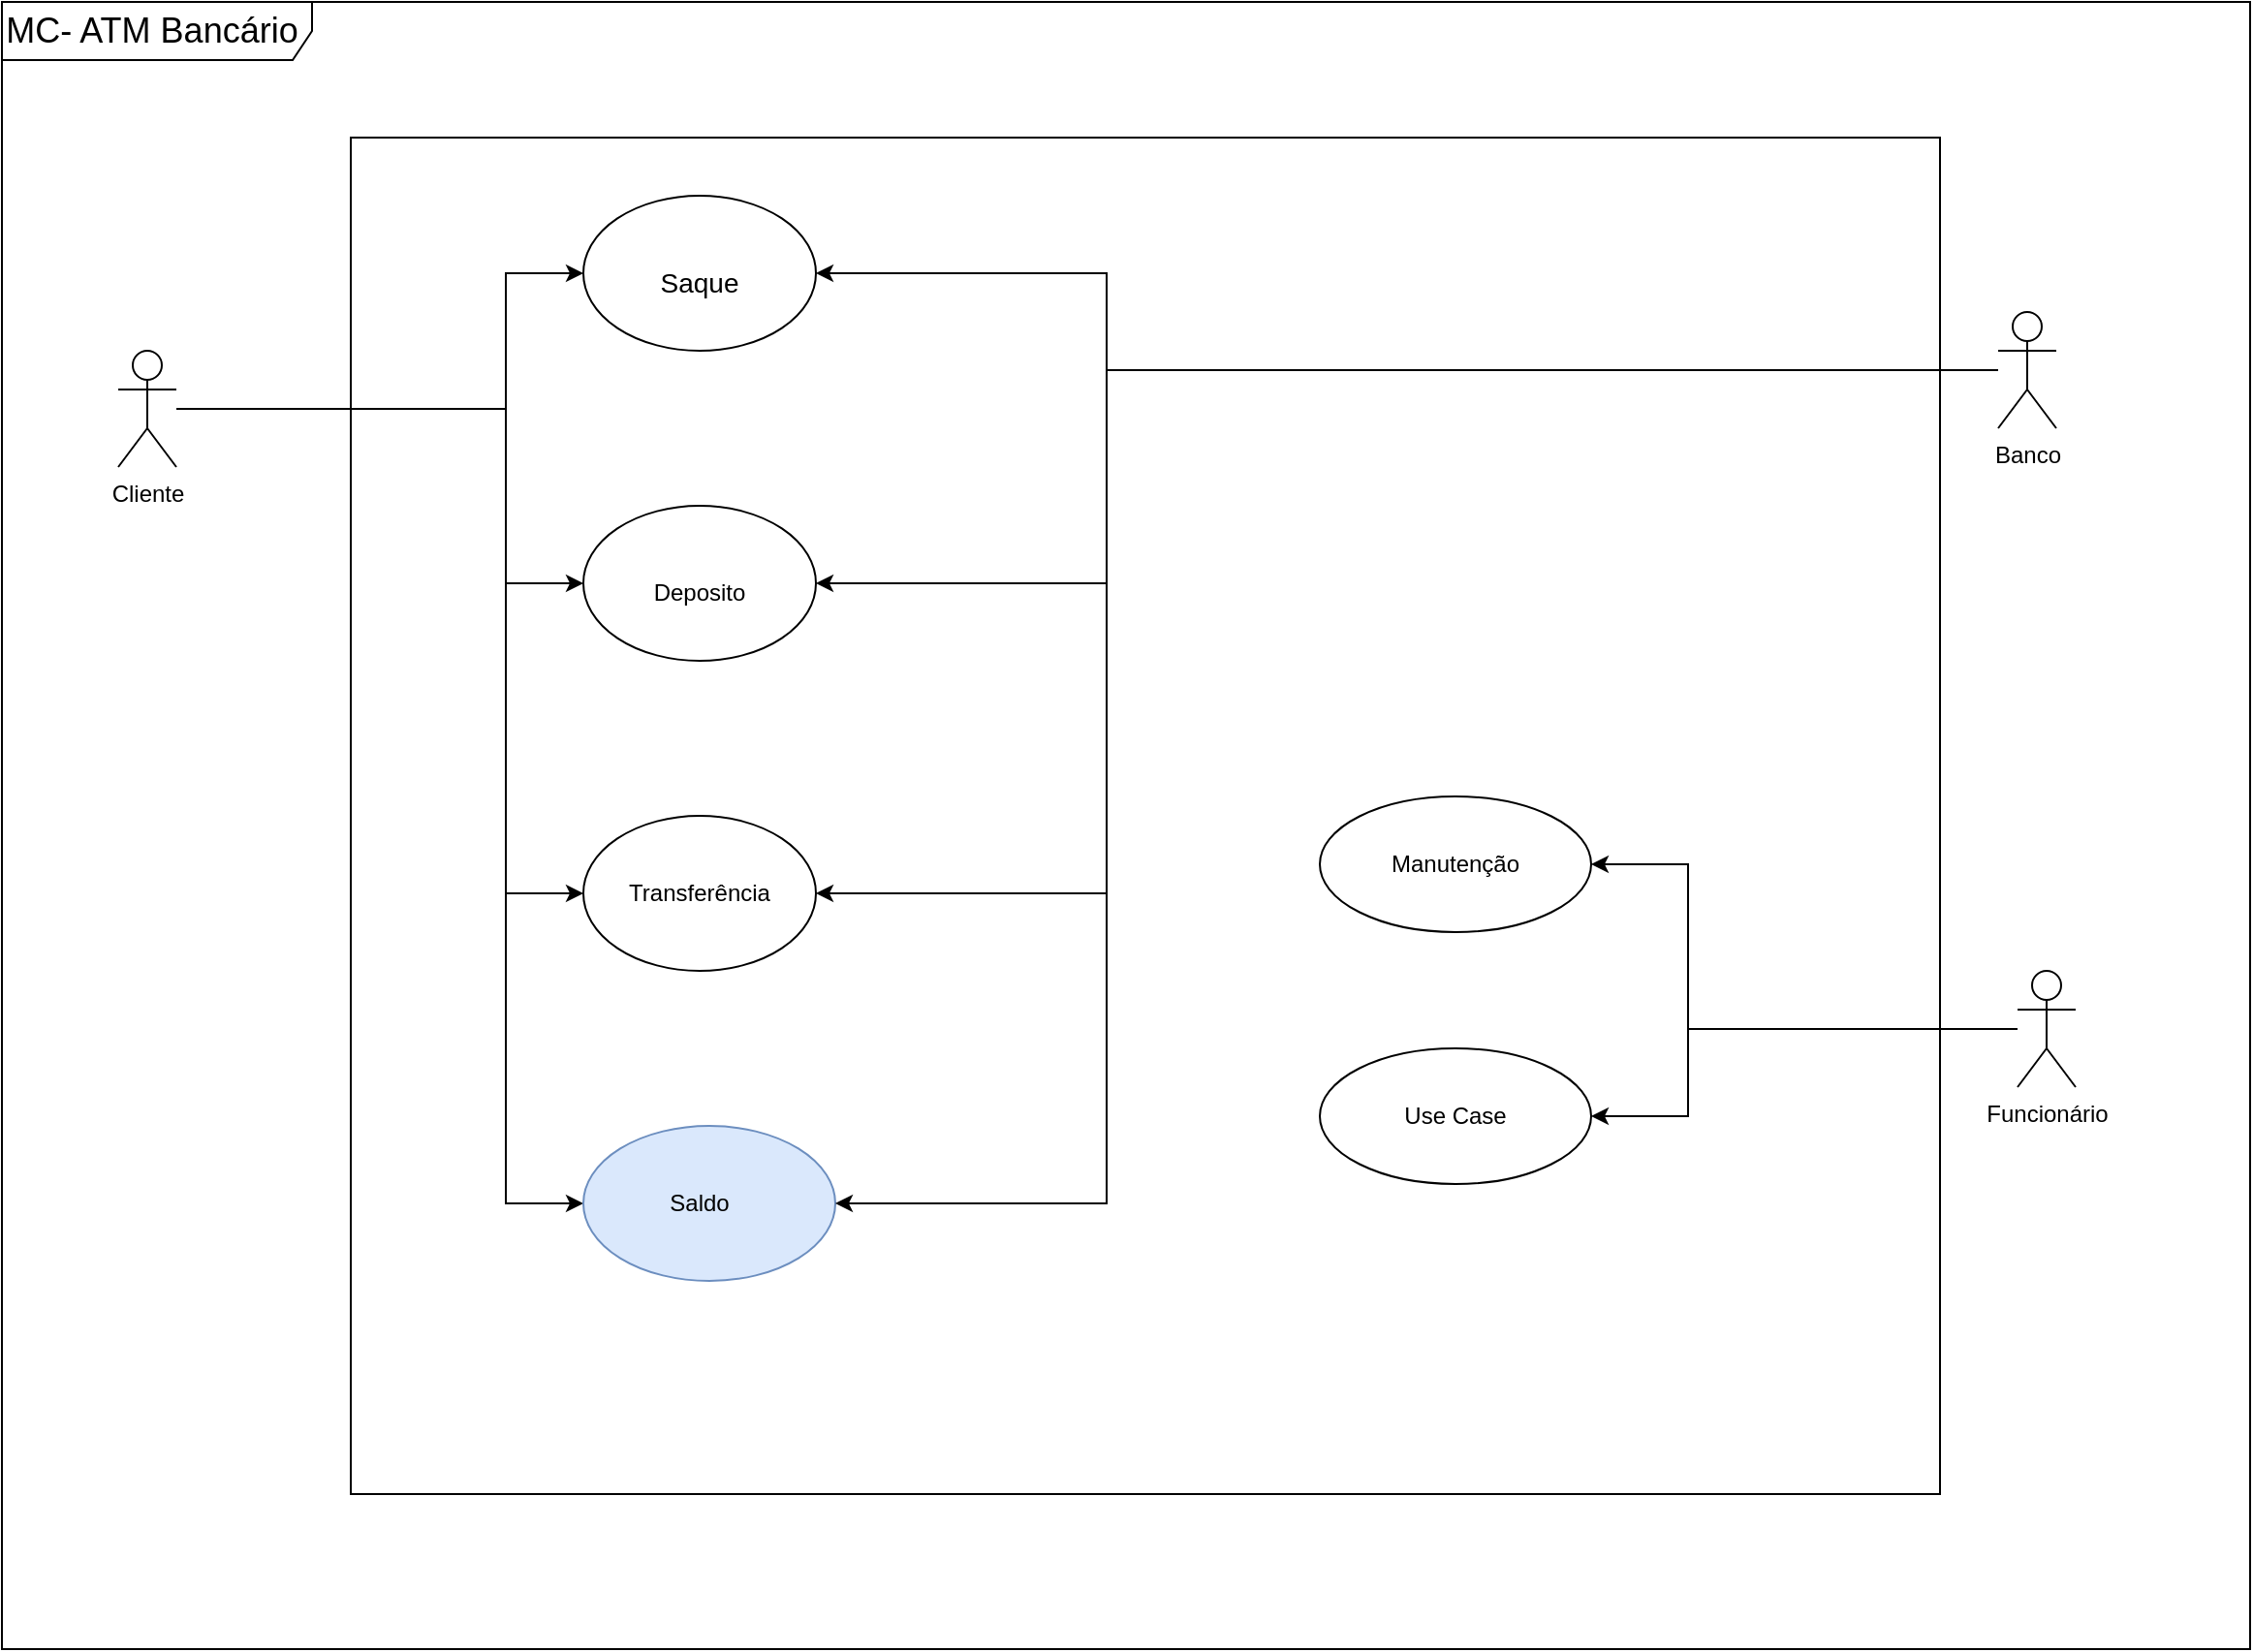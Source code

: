 <mxfile version="13.7.9" type="github">
  <diagram id="3lxpitrI4H_OSX3MgxeZ" name="Page-1">
    <mxGraphModel dx="2485" dy="1283" grid="1" gridSize="10" guides="1" tooltips="1" connect="1" arrows="1" fold="1" page="1" pageScale="1" pageWidth="827" pageHeight="1169" math="0" shadow="0">
      <root>
        <mxCell id="0" />
        <mxCell id="1" parent="0" />
        <mxCell id="06irQFUg_kufGNxPoZZQ-16" value="&lt;font style=&quot;font-size: 18px&quot;&gt;MC- ATM Bancário&amp;nbsp;&lt;/font&gt;" style="shape=umlFrame;whiteSpace=wrap;html=1;width=160;height=30;" vertex="1" parent="1">
          <mxGeometry x="350" y="160" width="1160" height="850" as="geometry" />
        </mxCell>
        <mxCell id="06irQFUg_kufGNxPoZZQ-17" value="" style="html=1;" vertex="1" parent="1">
          <mxGeometry x="530" y="230" width="820" height="700" as="geometry" />
        </mxCell>
        <mxCell id="06irQFUg_kufGNxPoZZQ-18" value="" style="edgeStyle=orthogonalEdgeStyle;rounded=0;orthogonalLoop=1;jettySize=auto;html=1;" edge="1" parent="1" source="06irQFUg_kufGNxPoZZQ-20" target="06irQFUg_kufGNxPoZZQ-21">
          <mxGeometry relative="1" as="geometry">
            <Array as="points">
              <mxPoint x="610" y="370" />
              <mxPoint x="610" y="300" />
            </Array>
          </mxGeometry>
        </mxCell>
        <mxCell id="06irQFUg_kufGNxPoZZQ-41" style="edgeStyle=orthogonalEdgeStyle;rounded=0;orthogonalLoop=1;jettySize=auto;html=1;entryX=0;entryY=0.5;entryDx=0;entryDy=0;" edge="1" parent="1" source="06irQFUg_kufGNxPoZZQ-20" target="06irQFUg_kufGNxPoZZQ-24">
          <mxGeometry relative="1" as="geometry">
            <Array as="points">
              <mxPoint x="610" y="370" />
              <mxPoint x="610" y="460" />
            </Array>
          </mxGeometry>
        </mxCell>
        <mxCell id="06irQFUg_kufGNxPoZZQ-42" style="edgeStyle=orthogonalEdgeStyle;rounded=0;orthogonalLoop=1;jettySize=auto;html=1;entryX=0;entryY=0.5;entryDx=0;entryDy=0;" edge="1" parent="1" source="06irQFUg_kufGNxPoZZQ-20" target="06irQFUg_kufGNxPoZZQ-27">
          <mxGeometry relative="1" as="geometry">
            <Array as="points">
              <mxPoint x="610" y="370" />
              <mxPoint x="610" y="620" />
            </Array>
          </mxGeometry>
        </mxCell>
        <mxCell id="06irQFUg_kufGNxPoZZQ-43" style="edgeStyle=orthogonalEdgeStyle;rounded=0;orthogonalLoop=1;jettySize=auto;html=1;entryX=0;entryY=0.5;entryDx=0;entryDy=0;" edge="1" parent="1" source="06irQFUg_kufGNxPoZZQ-20" target="06irQFUg_kufGNxPoZZQ-29">
          <mxGeometry relative="1" as="geometry">
            <Array as="points">
              <mxPoint x="610" y="370" />
              <mxPoint x="610" y="780" />
            </Array>
          </mxGeometry>
        </mxCell>
        <mxCell id="06irQFUg_kufGNxPoZZQ-20" value="Cliente" style="shape=umlActor;verticalLabelPosition=bottom;verticalAlign=top;html=1;outlineConnect=0;" vertex="1" parent="1">
          <mxGeometry x="410" y="340" width="30" height="60" as="geometry" />
        </mxCell>
        <mxCell id="06irQFUg_kufGNxPoZZQ-21" value="" style="ellipse;whiteSpace=wrap;html=1;verticalAlign=top;" vertex="1" parent="1">
          <mxGeometry x="650" y="260" width="120" height="80" as="geometry" />
        </mxCell>
        <mxCell id="06irQFUg_kufGNxPoZZQ-24" value="" style="ellipse;whiteSpace=wrap;html=1;verticalAlign=top;" vertex="1" parent="1">
          <mxGeometry x="650" y="420" width="120" height="80" as="geometry" />
        </mxCell>
        <mxCell id="06irQFUg_kufGNxPoZZQ-27" value="" style="ellipse;whiteSpace=wrap;html=1;verticalAlign=top;" vertex="1" parent="1">
          <mxGeometry x="650" y="580" width="120" height="80" as="geometry" />
        </mxCell>
        <mxCell id="06irQFUg_kufGNxPoZZQ-29" value="" style="ellipse;whiteSpace=wrap;html=1;verticalAlign=top;fillColor=#dae8fc;strokeColor=#6c8ebf;" vertex="1" parent="1">
          <mxGeometry x="650" y="740" width="130" height="80" as="geometry" />
        </mxCell>
        <mxCell id="06irQFUg_kufGNxPoZZQ-30" value="&lt;font style=&quot;font-size: 14px&quot;&gt;Saque&lt;/font&gt;" style="text;html=1;strokeColor=none;fillColor=none;align=center;verticalAlign=middle;whiteSpace=wrap;rounded=0;" vertex="1" parent="1">
          <mxGeometry x="670" y="290" width="80" height="30" as="geometry" />
        </mxCell>
        <mxCell id="06irQFUg_kufGNxPoZZQ-32" value="Deposito" style="text;html=1;strokeColor=none;fillColor=none;align=center;verticalAlign=middle;whiteSpace=wrap;rounded=0;" vertex="1" parent="1">
          <mxGeometry x="670" y="450" width="80" height="30" as="geometry" />
        </mxCell>
        <mxCell id="06irQFUg_kufGNxPoZZQ-33" value="Transferência" style="text;html=1;strokeColor=none;fillColor=none;align=center;verticalAlign=middle;whiteSpace=wrap;rounded=0;" vertex="1" parent="1">
          <mxGeometry x="670" y="605" width="80" height="30" as="geometry" />
        </mxCell>
        <mxCell id="06irQFUg_kufGNxPoZZQ-34" value="Saldo" style="text;html=1;strokeColor=none;fillColor=none;align=center;verticalAlign=middle;whiteSpace=wrap;rounded=0;" vertex="1" parent="1">
          <mxGeometry x="670" y="765" width="80" height="30" as="geometry" />
        </mxCell>
        <mxCell id="06irQFUg_kufGNxPoZZQ-55" style="edgeStyle=orthogonalEdgeStyle;rounded=0;orthogonalLoop=1;jettySize=auto;html=1;entryX=1;entryY=0.5;entryDx=0;entryDy=0;" edge="1" parent="1" source="06irQFUg_kufGNxPoZZQ-37" target="06irQFUg_kufGNxPoZZQ-49">
          <mxGeometry relative="1" as="geometry">
            <Array as="points">
              <mxPoint x="1395" y="690" />
              <mxPoint x="1220" y="690" />
              <mxPoint x="1220" y="605" />
            </Array>
          </mxGeometry>
        </mxCell>
        <mxCell id="06irQFUg_kufGNxPoZZQ-57" style="edgeStyle=orthogonalEdgeStyle;rounded=0;orthogonalLoop=1;jettySize=auto;html=1;entryX=1;entryY=0.5;entryDx=0;entryDy=0;" edge="1" parent="1" source="06irQFUg_kufGNxPoZZQ-37" target="06irQFUg_kufGNxPoZZQ-50">
          <mxGeometry relative="1" as="geometry">
            <Array as="points">
              <mxPoint x="1220" y="690" />
              <mxPoint x="1220" y="735" />
            </Array>
          </mxGeometry>
        </mxCell>
        <mxCell id="06irQFUg_kufGNxPoZZQ-37" value="Funcionário" style="shape=umlActor;verticalLabelPosition=bottom;verticalAlign=top;html=1;outlineConnect=0;" vertex="1" parent="1">
          <mxGeometry x="1390" y="660" width="30" height="60" as="geometry" />
        </mxCell>
        <mxCell id="06irQFUg_kufGNxPoZZQ-47" style="edgeStyle=orthogonalEdgeStyle;rounded=0;orthogonalLoop=1;jettySize=auto;html=1;entryX=1;entryY=0.5;entryDx=0;entryDy=0;" edge="1" parent="1" source="06irQFUg_kufGNxPoZZQ-39" target="06irQFUg_kufGNxPoZZQ-21">
          <mxGeometry relative="1" as="geometry">
            <Array as="points">
              <mxPoint x="920" y="350" />
              <mxPoint x="920" y="300" />
            </Array>
          </mxGeometry>
        </mxCell>
        <mxCell id="06irQFUg_kufGNxPoZZQ-53" style="edgeStyle=orthogonalEdgeStyle;rounded=0;orthogonalLoop=1;jettySize=auto;html=1;entryX=1;entryY=0.5;entryDx=0;entryDy=0;" edge="1" parent="1" source="06irQFUg_kufGNxPoZZQ-39" target="06irQFUg_kufGNxPoZZQ-27">
          <mxGeometry relative="1" as="geometry">
            <Array as="points">
              <mxPoint x="920" y="350" />
              <mxPoint x="920" y="620" />
            </Array>
          </mxGeometry>
        </mxCell>
        <mxCell id="06irQFUg_kufGNxPoZZQ-54" style="edgeStyle=orthogonalEdgeStyle;rounded=0;orthogonalLoop=1;jettySize=auto;html=1;" edge="1" parent="1" source="06irQFUg_kufGNxPoZZQ-39">
          <mxGeometry relative="1" as="geometry">
            <mxPoint x="780" y="780" as="targetPoint" />
            <Array as="points">
              <mxPoint x="920" y="350" />
              <mxPoint x="920" y="780" />
            </Array>
          </mxGeometry>
        </mxCell>
        <mxCell id="06irQFUg_kufGNxPoZZQ-58" style="edgeStyle=orthogonalEdgeStyle;rounded=0;orthogonalLoop=1;jettySize=auto;html=1;entryX=1;entryY=0.5;entryDx=0;entryDy=0;" edge="1" parent="1" source="06irQFUg_kufGNxPoZZQ-39" target="06irQFUg_kufGNxPoZZQ-24">
          <mxGeometry relative="1" as="geometry">
            <Array as="points">
              <mxPoint x="920" y="350" />
              <mxPoint x="920" y="460" />
            </Array>
          </mxGeometry>
        </mxCell>
        <mxCell id="06irQFUg_kufGNxPoZZQ-39" value="Banco" style="shape=umlActor;verticalLabelPosition=bottom;verticalAlign=top;html=1;outlineConnect=0;" vertex="1" parent="1">
          <mxGeometry x="1380" y="320" width="30" height="60" as="geometry" />
        </mxCell>
        <mxCell id="06irQFUg_kufGNxPoZZQ-49" value="Manutenção" style="ellipse;whiteSpace=wrap;html=1;" vertex="1" parent="1">
          <mxGeometry x="1030" y="570" width="140" height="70" as="geometry" />
        </mxCell>
        <mxCell id="06irQFUg_kufGNxPoZZQ-50" value="Use Case" style="ellipse;whiteSpace=wrap;html=1;" vertex="1" parent="1">
          <mxGeometry x="1030" y="700" width="140" height="70" as="geometry" />
        </mxCell>
      </root>
    </mxGraphModel>
  </diagram>
</mxfile>
